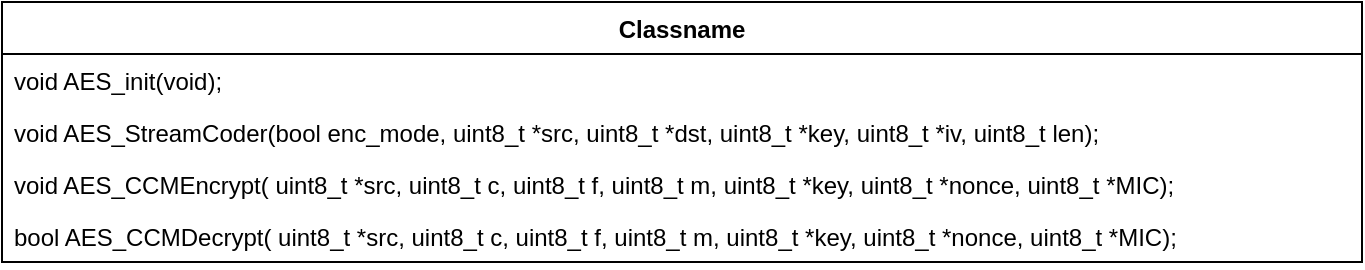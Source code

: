 <mxfile version="11.1.1" type="device"><diagram id="EY5QtcA_DXYt3Thi0n9-" name="coder.h"><mxGraphModel dx="1391" dy="691" grid="1" gridSize="10" guides="1" tooltips="1" connect="1" arrows="1" fold="1" page="1" pageScale="1" pageWidth="4681" pageHeight="3300" math="0" shadow="0"><root><mxCell id="0"/><mxCell id="1" parent="0"/><mxCell id="BeLLRRdYCBphD7IVY_Zd-3" value="Classname" style="swimlane;fontStyle=1;align=center;verticalAlign=top;childLayout=stackLayout;horizontal=1;startSize=26;horizontalStack=0;resizeParent=1;resizeParentMax=0;resizeLast=0;collapsible=1;marginBottom=0;" vertex="1" parent="1"><mxGeometry x="80" y="120" width="680" height="130" as="geometry"/></mxCell><mxCell id="BeLLRRdYCBphD7IVY_Zd-6" value="void AES_init(void);" style="text;strokeColor=none;fillColor=none;align=left;verticalAlign=top;spacingLeft=4;spacingRight=4;overflow=hidden;rotatable=0;points=[[0,0.5],[1,0.5]];portConstraint=eastwest;" vertex="1" parent="BeLLRRdYCBphD7IVY_Zd-3"><mxGeometry y="26" width="680" height="26" as="geometry"/></mxCell><mxCell id="BeLLRRdYCBphD7IVY_Zd-7" value="void AES_StreamCoder(bool enc_mode, uint8_t *src, uint8_t *dst, uint8_t *key, uint8_t *iv, uint8_t len);" style="text;strokeColor=none;fillColor=none;align=left;verticalAlign=top;spacingLeft=4;spacingRight=4;overflow=hidden;rotatable=0;points=[[0,0.5],[1,0.5]];portConstraint=eastwest;" vertex="1" parent="BeLLRRdYCBphD7IVY_Zd-3"><mxGeometry y="52" width="680" height="26" as="geometry"/></mxCell><mxCell id="BeLLRRdYCBphD7IVY_Zd-8" value="void AES_CCMEncrypt( uint8_t *src, uint8_t c, uint8_t f, uint8_t m, uint8_t *key, uint8_t *nonce, uint8_t *MIC);" style="text;strokeColor=none;fillColor=none;align=left;verticalAlign=top;spacingLeft=4;spacingRight=4;overflow=hidden;rotatable=0;points=[[0,0.5],[1,0.5]];portConstraint=eastwest;" vertex="1" parent="BeLLRRdYCBphD7IVY_Zd-3"><mxGeometry y="78" width="680" height="26" as="geometry"/></mxCell><mxCell id="BeLLRRdYCBphD7IVY_Zd-9" value="bool AES_CCMDecrypt( uint8_t *src, uint8_t c, uint8_t f, uint8_t m, uint8_t *key, uint8_t *nonce, uint8_t *MIC);" style="text;strokeColor=none;fillColor=none;align=left;verticalAlign=top;spacingLeft=4;spacingRight=4;overflow=hidden;rotatable=0;points=[[0,0.5],[1,0.5]];portConstraint=eastwest;" vertex="1" parent="BeLLRRdYCBphD7IVY_Zd-3"><mxGeometry y="104" width="680" height="26" as="geometry"/></mxCell></root></mxGraphModel></diagram><diagram id="CY-7nXP0uRvJodomrjcR" name="frame.h"><mxGraphModel dx="1182" dy="587" grid="1" gridSize="10" guides="1" tooltips="1" connect="1" arrows="1" fold="1" page="1" pageScale="1" pageWidth="4681" pageHeight="3300" math="0" shadow="0"><root><mxCell id="uaA6lZoqMV82qrYHJxsy-0"/><mxCell id="uaA6lZoqMV82qrYHJxsy-1" parent="uaA6lZoqMV82qrYHJxsy-0"/><mxCell id="uaA6lZoqMV82qrYHJxsy-2" value="Classname" style="swimlane;fontStyle=1;align=center;verticalAlign=top;childLayout=stackLayout;horizontal=1;startSize=26;horizontalStack=0;resizeParent=1;resizeParentMax=0;resizeLast=0;collapsible=1;marginBottom=0;" vertex="1" parent="uaA6lZoqMV82qrYHJxsy-1"><mxGeometry x="120" y="40" width="430" height="182" as="geometry"/></mxCell><mxCell id="uaA6lZoqMV82qrYHJxsy-5" value="frame_s* frame_create(void);" style="text;strokeColor=none;fillColor=none;align=left;verticalAlign=top;spacingLeft=4;spacingRight=4;overflow=hidden;rotatable=0;points=[[0,0.5],[1,0.5]];portConstraint=eastwest;" vertex="1" parent="uaA6lZoqMV82qrYHJxsy-2"><mxGeometry y="26" width="430" height="26" as="geometry"/></mxCell><mxCell id="uaA6lZoqMV82qrYHJxsy-6" value="void frame_delete(frame_s *fr);" style="text;strokeColor=none;fillColor=none;align=left;verticalAlign=top;spacingLeft=4;spacingRight=4;overflow=hidden;rotatable=0;points=[[0,0.5],[1,0.5]];portConstraint=eastwest;" vertex="1" parent="uaA6lZoqMV82qrYHJxsy-2"><mxGeometry y="52" width="430" height="26" as="geometry"/></mxCell><mxCell id="uaA6lZoqMV82qrYHJxsy-7" value="uint8_t frame_len(frame_s *fr);" style="text;strokeColor=none;fillColor=none;align=left;verticalAlign=top;spacingLeft=4;spacingRight=4;overflow=hidden;rotatable=0;points=[[0,0.5],[1,0.5]];portConstraint=eastwest;" vertex="1" parent="uaA6lZoqMV82qrYHJxsy-2"><mxGeometry y="78" width="430" height="26" as="geometry"/></mxCell><mxCell id="uaA6lZoqMV82qrYHJxsy-8" value="uint8_t frame_getCount(void);" style="text;strokeColor=none;fillColor=none;align=left;verticalAlign=top;spacingLeft=4;spacingRight=4;overflow=hidden;rotatable=0;points=[[0,0.5],[1,0.5]];portConstraint=eastwest;" vertex="1" parent="uaA6lZoqMV82qrYHJxsy-2"><mxGeometry y="104" width="430" height="26" as="geometry"/></mxCell><mxCell id="uaA6lZoqMV82qrYHJxsy-9" value="void frame_delHeader(frame_s *fr, uint8_t len);" style="text;strokeColor=none;fillColor=none;align=left;verticalAlign=top;spacingLeft=4;spacingRight=4;overflow=hidden;rotatable=0;points=[[0,0.5],[1,0.5]];portConstraint=eastwest;" vertex="1" parent="uaA6lZoqMV82qrYHJxsy-2"><mxGeometry y="130" width="430" height="26" as="geometry"/></mxCell><mxCell id="uaA6lZoqMV82qrYHJxsy-10" value="void frame_addHeader(frame_s *fr, void *src, uint8_t len);" style="text;strokeColor=none;fillColor=none;align=left;verticalAlign=top;spacingLeft=4;spacingRight=4;overflow=hidden;rotatable=0;points=[[0,0.5],[1,0.5]];portConstraint=eastwest;" vertex="1" parent="uaA6lZoqMV82qrYHJxsy-2"><mxGeometry y="156" width="430" height="26" as="geometry"/></mxCell></root></mxGraphModel></diagram><diagram id="yC5qj2XLyxQLz6Srh1S7" name="llc.h"><mxGraphModel dx="1182" dy="587" grid="1" gridSize="10" guides="1" tooltips="1" connect="1" arrows="1" fold="1" page="1" pageScale="1" pageWidth="4681" pageHeight="3300" math="0" shadow="0"><root><mxCell id="hFjUHDrxRmwmQN0M0_Fj-0"/><mxCell id="hFjUHDrxRmwmQN0M0_Fj-1" parent="hFjUHDrxRmwmQN0M0_Fj-0"/><mxCell id="hFjUHDrxRmwmQN0M0_Fj-2" value="Classname" style="swimlane;fontStyle=1;align=center;verticalAlign=top;childLayout=stackLayout;horizontal=1;startSize=26;horizontalStack=0;resizeParent=1;resizeParentMax=0;resizeLast=0;collapsible=1;marginBottom=0;" vertex="1" parent="hFjUHDrxRmwmQN0M0_Fj-1"><mxGeometry x="100" y="90" width="160" height="52" as="geometry"/></mxCell><mxCell id="hFjUHDrxRmwmQN0M0_Fj-5" value="void LLC_Init(void);" style="text;strokeColor=none;fillColor=none;align=left;verticalAlign=top;spacingLeft=4;spacingRight=4;overflow=hidden;rotatable=0;points=[[0,0.5],[1,0.5]];portConstraint=eastwest;" vertex="1" parent="hFjUHDrxRmwmQN0M0_Fj-2"><mxGeometry y="26" width="160" height="26" as="geometry"/></mxCell></root></mxGraphModel></diagram></mxfile>